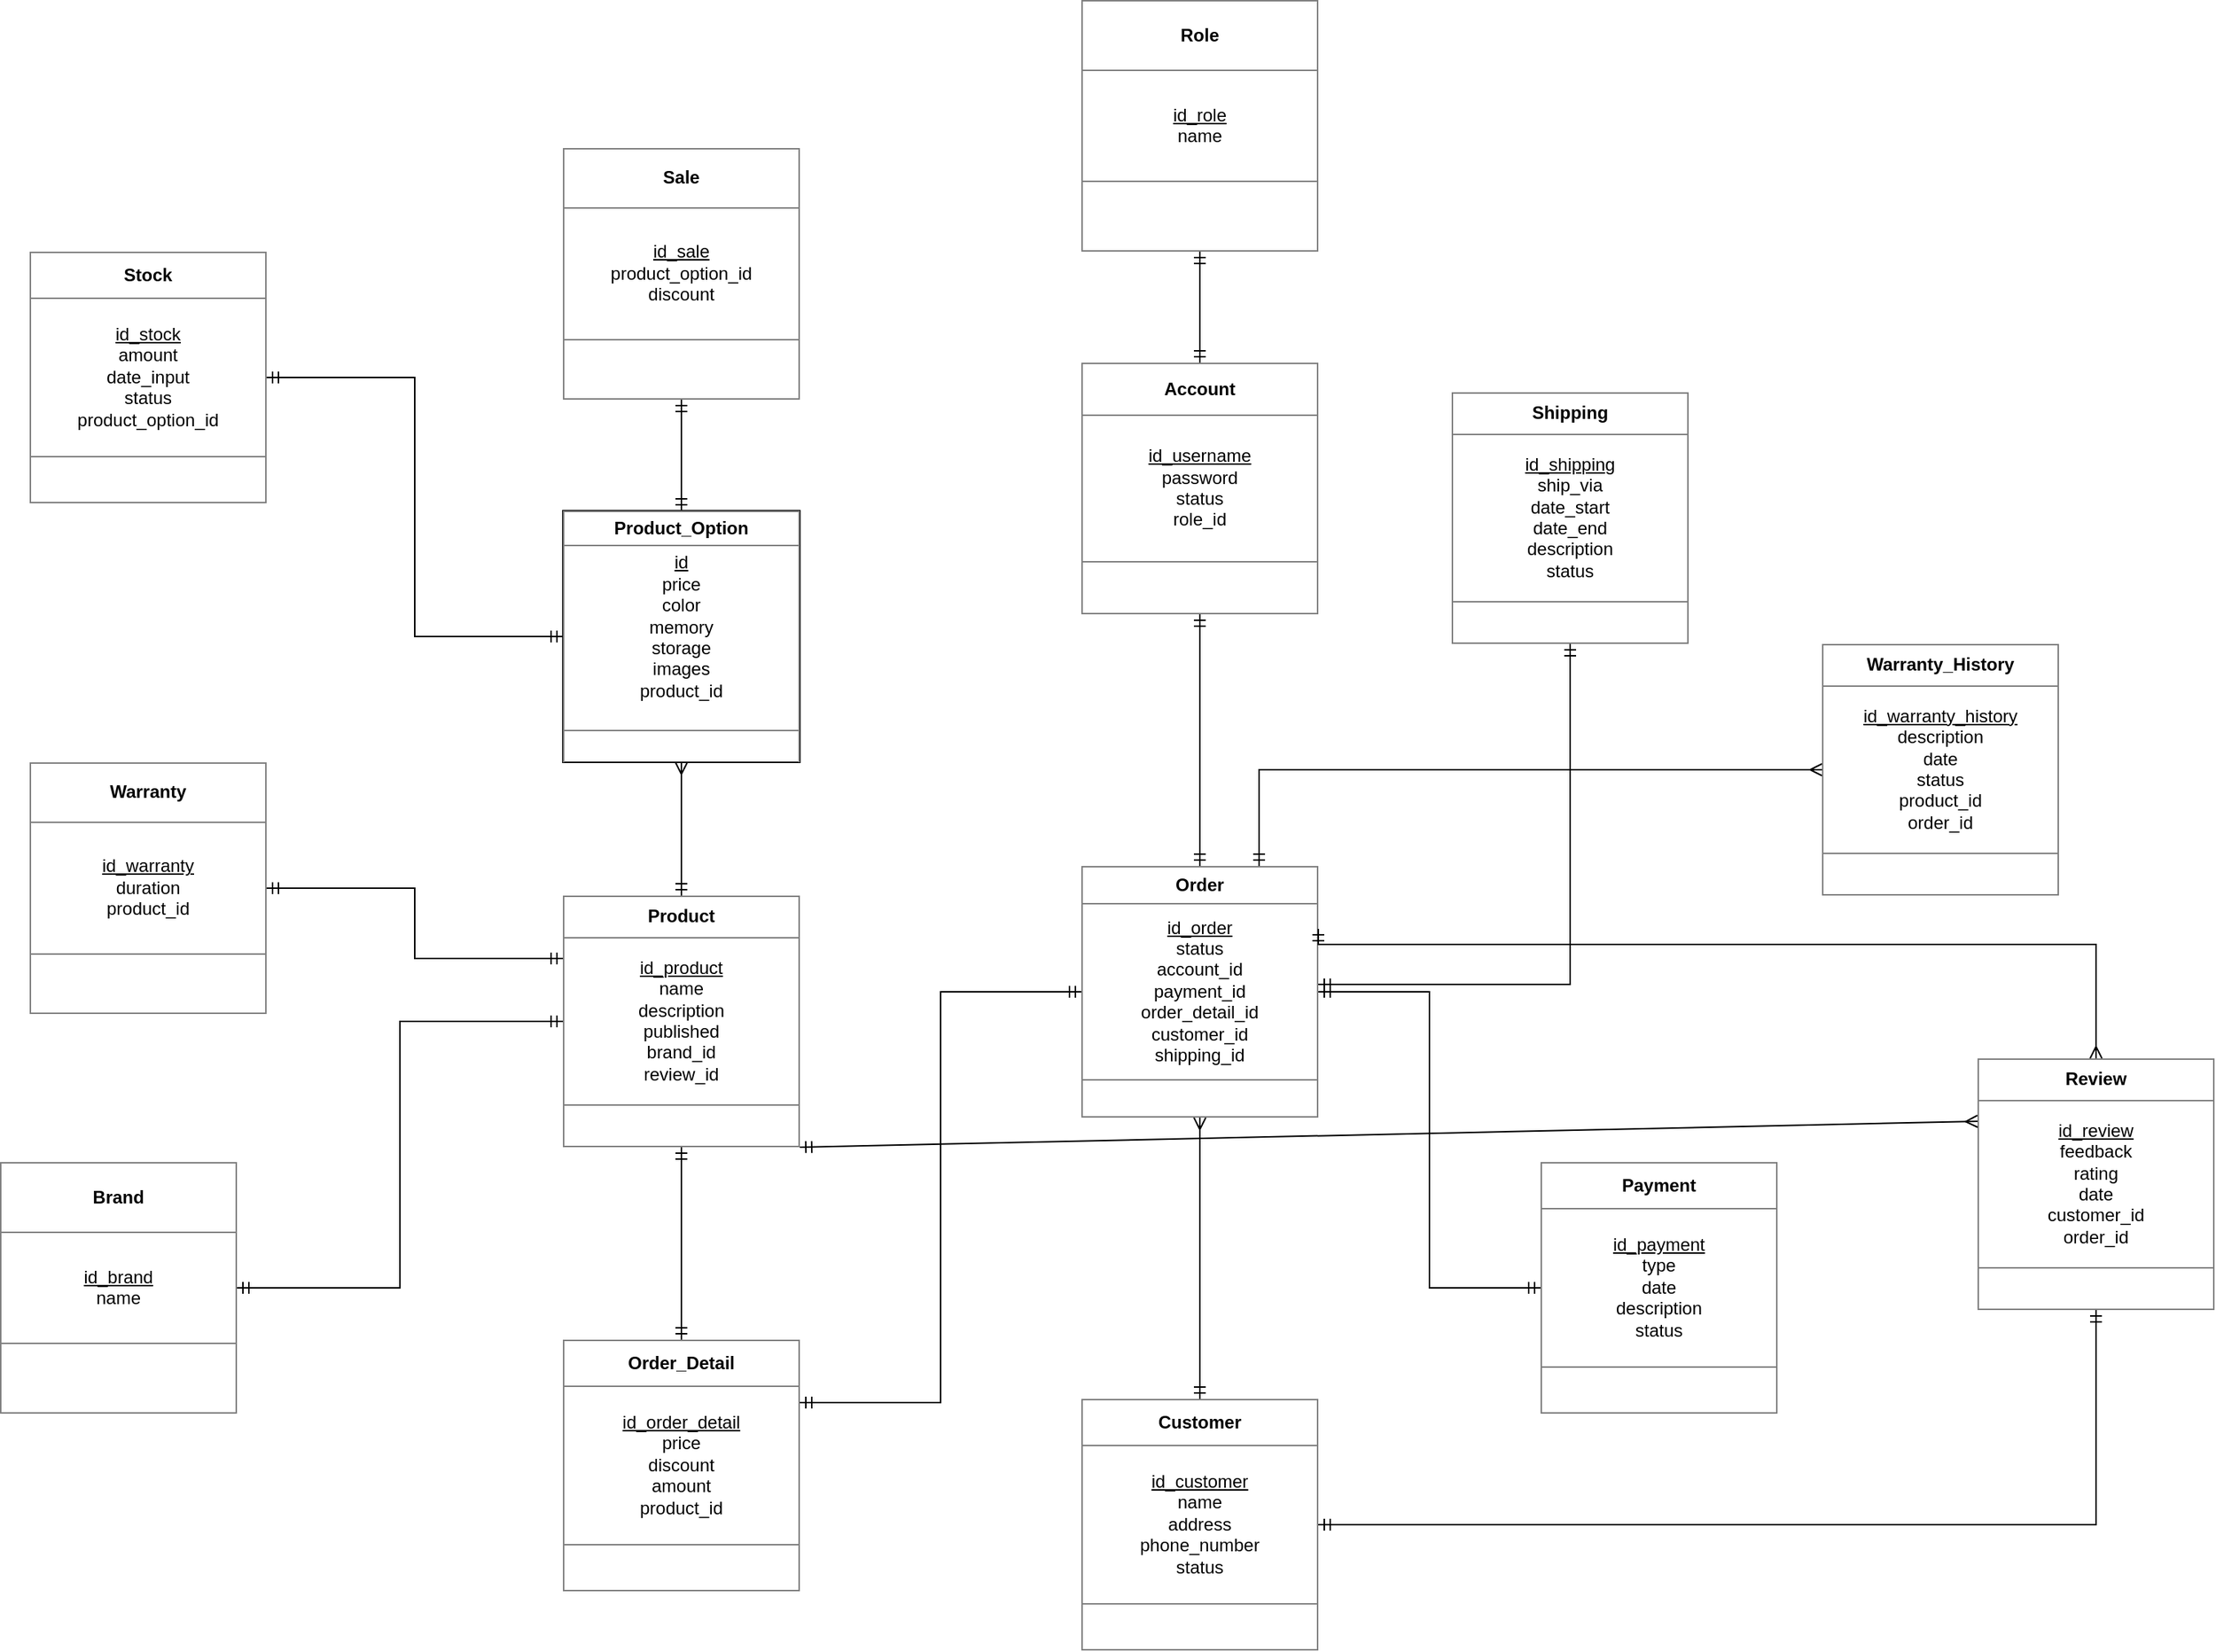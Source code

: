 <mxfile version="14.9.2" type="device"><diagram id="R2lEEEUBdFMjLlhIrx00" name="Page-1"><mxGraphModel dx="2272" dy="1862" grid="1" gridSize="10" guides="1" tooltips="1" connect="1" arrows="1" fold="1" page="1" pageScale="1" pageWidth="850" pageHeight="1100" math="0" shadow="0" extFonts="Permanent Marker^https://fonts.googleapis.com/css?family=Permanent+Marker"><root><mxCell id="0"/><mxCell id="1" parent="0"/><mxCell id="iaHkd5O7HGC5Kf0xt7lK-5" style="edgeStyle=orthogonalEdgeStyle;rounded=0;orthogonalLoop=1;jettySize=auto;html=1;entryX=1;entryY=0.5;entryDx=0;entryDy=0;endArrow=ERmandOne;endFill=0;startArrow=ERmandOne;startFill=0;" parent="1" source="0hcg3oP5PVxRDxqWiHek-1" target="0hcg3oP5PVxRDxqWiHek-6" edge="1"><mxGeometry relative="1" as="geometry"/></mxCell><mxCell id="iaHkd5O7HGC5Kf0xt7lK-6" style="edgeStyle=orthogonalEdgeStyle;rounded=0;orthogonalLoop=1;jettySize=auto;html=1;entryX=0.5;entryY=0;entryDx=0;entryDy=0;endArrow=ERmandOne;endFill=0;startArrow=ERmandOne;startFill=0;" parent="1" source="0hcg3oP5PVxRDxqWiHek-1" target="0hcg3oP5PVxRDxqWiHek-8" edge="1"><mxGeometry relative="1" as="geometry"/></mxCell><mxCell id="0Z--iHKBXAdJQdCmwTEL-25" style="edgeStyle=orthogonalEdgeStyle;rounded=0;orthogonalLoop=1;jettySize=auto;html=1;endArrow=ERmany;endFill=0;startArrow=ERmandOne;startFill=0;" parent="1" source="0hcg3oP5PVxRDxqWiHek-1" target="0hcg3oP5PVxRDxqWiHek-7" edge="1"><mxGeometry relative="1" as="geometry"/></mxCell><mxCell id="0hcg3oP5PVxRDxqWiHek-1" value="&lt;table border=&quot;1&quot; width=&quot;100%&quot; cellpadding=&quot;4&quot; style=&quot;width: 100% ; height: 100% ; border-collapse: collapse&quot;&gt;&lt;tbody&gt;&lt;tr&gt;&lt;th align=&quot;center&quot;&gt;Product&lt;br&gt;&lt;/th&gt;&lt;/tr&gt;&lt;tr&gt;&lt;td align=&quot;center&quot;&gt;&lt;u&gt;id_product&lt;/u&gt;&lt;br&gt;name&lt;br&gt;description&lt;br&gt;published&lt;br&gt;brand_id&lt;br&gt;review_id&lt;/td&gt;&lt;/tr&gt;&lt;tr&gt;&lt;td align=&quot;center&quot;&gt;&lt;br&gt;&lt;/td&gt;&lt;/tr&gt;&lt;/tbody&gt;&lt;/table&gt;" style="text;html=1;strokeColor=none;fillColor=none;overflow=fill;" parent="1" vertex="1"><mxGeometry x="320" y="-370" width="160" height="170" as="geometry"/></mxCell><mxCell id="0hcg3oP5PVxRDxqWiHek-2" value="&lt;table border=&quot;1&quot; width=&quot;100%&quot; cellpadding=&quot;4&quot; style=&quot;width: 100% ; height: 100% ; border-collapse: collapse&quot;&gt;&lt;tbody&gt;&lt;tr&gt;&lt;th align=&quot;center&quot;&gt;Stock&lt;br&gt;&lt;/th&gt;&lt;/tr&gt;&lt;tr&gt;&lt;td align=&quot;center&quot;&gt;&lt;u&gt;id_stock&lt;/u&gt;&lt;br&gt;amount&lt;br&gt;date_input&lt;br&gt;status&lt;br&gt;product_option_id&lt;/td&gt;&lt;/tr&gt;&lt;tr&gt;&lt;td align=&quot;center&quot;&gt;&lt;br&gt;&lt;/td&gt;&lt;/tr&gt;&lt;/tbody&gt;&lt;/table&gt;" style="text;html=1;strokeColor=none;fillColor=none;overflow=fill;" parent="1" vertex="1"><mxGeometry x="-40" y="-805" width="160" height="170" as="geometry"/></mxCell><mxCell id="iaHkd5O7HGC5Kf0xt7lK-8" style="edgeStyle=orthogonalEdgeStyle;rounded=0;orthogonalLoop=1;jettySize=auto;html=1;endArrow=ERmandOne;endFill=0;entryX=1;entryY=0.25;entryDx=0;entryDy=0;startArrow=ERmandOne;startFill=0;" parent="1" source="0hcg3oP5PVxRDxqWiHek-3" target="0hcg3oP5PVxRDxqWiHek-8" edge="1"><mxGeometry relative="1" as="geometry"><mxPoint x="530" y="-40" as="targetPoint"/></mxGeometry></mxCell><mxCell id="vykoVcD3E3ZxuonVW1tA-3" style="edgeStyle=orthogonalEdgeStyle;rounded=0;orthogonalLoop=1;jettySize=auto;html=1;entryX=0;entryY=0.5;entryDx=0;entryDy=0;endArrow=ERmandOne;endFill=0;startArrow=ERmandOne;startFill=0;" parent="1" source="0hcg3oP5PVxRDxqWiHek-3" target="vykoVcD3E3ZxuonVW1tA-1" edge="1"><mxGeometry relative="1" as="geometry"/></mxCell><mxCell id="yHhp5XX-0Ark1ohEXx26-3" style="edgeStyle=orthogonalEdgeStyle;rounded=0;orthogonalLoop=1;jettySize=auto;html=1;entryX=0.5;entryY=1;entryDx=0;entryDy=0;endArrow=ERmandOne;endFill=0;startArrow=ERmandOne;startFill=0;" parent="1" source="0hcg3oP5PVxRDxqWiHek-3" target="yHhp5XX-0Ark1ohEXx26-2" edge="1"><mxGeometry relative="1" as="geometry"><Array as="points"><mxPoint x="1000" y="-310"/></Array></mxGeometry></mxCell><mxCell id="0Z--iHKBXAdJQdCmwTEL-28" style="edgeStyle=orthogonalEdgeStyle;rounded=0;orthogonalLoop=1;jettySize=auto;html=1;entryX=0.5;entryY=0;entryDx=0;entryDy=0;startArrow=ERmany;startFill=0;endArrow=ERmandOne;endFill=0;" parent="1" source="0hcg3oP5PVxRDxqWiHek-3" target="0hcg3oP5PVxRDxqWiHek-4" edge="1"><mxGeometry relative="1" as="geometry"/></mxCell><mxCell id="0hcg3oP5PVxRDxqWiHek-3" value="&lt;table border=&quot;1&quot; width=&quot;100%&quot; cellpadding=&quot;4&quot; style=&quot;width: 100% ; height: 100% ; border-collapse: collapse&quot;&gt;&lt;tbody&gt;&lt;tr&gt;&lt;th align=&quot;center&quot;&gt;Order&lt;/th&gt;&lt;/tr&gt;&lt;tr&gt;&lt;td align=&quot;center&quot;&gt;&lt;u&gt;id_order&lt;/u&gt;&lt;br&gt;status&lt;br&gt;account_id&lt;br&gt;payment_id&lt;br&gt;order_detail_id&lt;br&gt;customer_id&lt;br&gt;shipping_id&lt;/td&gt;&lt;/tr&gt;&lt;tr&gt;&lt;td align=&quot;center&quot;&gt;&lt;br&gt;&lt;/td&gt;&lt;/tr&gt;&lt;/tbody&gt;&lt;/table&gt;" style="text;html=1;strokeColor=none;fillColor=none;overflow=fill;" parent="1" vertex="1"><mxGeometry x="670" y="-390" width="160" height="170" as="geometry"/></mxCell><mxCell id="iaHkd5O7HGC5Kf0xt7lK-14" style="edgeStyle=orthogonalEdgeStyle;rounded=0;orthogonalLoop=1;jettySize=auto;html=1;exitX=1;exitY=0.5;exitDx=0;exitDy=0;entryX=0.5;entryY=1;entryDx=0;entryDy=0;endArrow=ERmandOne;endFill=0;startArrow=ERmandOne;startFill=0;" parent="1" source="0hcg3oP5PVxRDxqWiHek-4" target="iaHkd5O7HGC5Kf0xt7lK-12" edge="1"><mxGeometry relative="1" as="geometry"/></mxCell><mxCell id="0hcg3oP5PVxRDxqWiHek-4" value="&lt;table border=&quot;1&quot; width=&quot;100%&quot; cellpadding=&quot;4&quot; style=&quot;width: 100% ; height: 100% ; border-collapse: collapse&quot;&gt;&lt;tbody&gt;&lt;tr&gt;&lt;th align=&quot;center&quot;&gt;Customer&lt;/th&gt;&lt;/tr&gt;&lt;tr&gt;&lt;td align=&quot;center&quot;&gt;&lt;u&gt;id_customer&lt;/u&gt;&lt;br&gt;name&lt;br&gt;address&lt;br&gt;phone_number&lt;br&gt;status&lt;/td&gt;&lt;/tr&gt;&lt;tr&gt;&lt;td align=&quot;center&quot;&gt;&lt;br&gt;&lt;/td&gt;&lt;/tr&gt;&lt;/tbody&gt;&lt;/table&gt;" style="text;html=1;strokeColor=none;fillColor=none;overflow=fill;" parent="1" vertex="1"><mxGeometry x="670" y="-30" width="160" height="170" as="geometry"/></mxCell><mxCell id="iaHkd5O7HGC5Kf0xt7lK-10" style="edgeStyle=orthogonalEdgeStyle;rounded=0;orthogonalLoop=1;jettySize=auto;html=1;endArrow=ERmandOne;endFill=0;startArrow=ERmandOne;startFill=0;" parent="1" source="0hcg3oP5PVxRDxqWiHek-5" target="0hcg3oP5PVxRDxqWiHek-3" edge="1"><mxGeometry relative="1" as="geometry"/></mxCell><mxCell id="vykoVcD3E3ZxuonVW1tA-7" style="edgeStyle=orthogonalEdgeStyle;rounded=0;orthogonalLoop=1;jettySize=auto;html=1;entryX=0.5;entryY=1;entryDx=0;entryDy=0;endArrow=ERmandOne;endFill=0;startArrow=ERmandOne;startFill=0;" parent="1" source="0hcg3oP5PVxRDxqWiHek-5" target="vykoVcD3E3ZxuonVW1tA-4" edge="1"><mxGeometry relative="1" as="geometry"/></mxCell><mxCell id="0hcg3oP5PVxRDxqWiHek-5" value="&lt;table border=&quot;1&quot; width=&quot;100%&quot; cellpadding=&quot;4&quot; style=&quot;width: 100% ; height: 100% ; border-collapse: collapse&quot;&gt;&lt;tbody&gt;&lt;tr&gt;&lt;th align=&quot;center&quot;&gt;Account&lt;/th&gt;&lt;/tr&gt;&lt;tr&gt;&lt;td align=&quot;center&quot;&gt;&lt;u&gt;id_username&lt;/u&gt;&lt;br&gt;password&lt;br&gt;status&lt;br&gt;role_id&lt;br&gt;&lt;/td&gt;&lt;/tr&gt;&lt;tr&gt;&lt;td align=&quot;center&quot;&gt;&lt;br&gt;&lt;/td&gt;&lt;/tr&gt;&lt;/tbody&gt;&lt;/table&gt;" style="text;html=1;strokeColor=none;fillColor=none;overflow=fill;" parent="1" vertex="1"><mxGeometry x="670" y="-730" width="160" height="170" as="geometry"/></mxCell><mxCell id="0hcg3oP5PVxRDxqWiHek-6" value="&lt;table border=&quot;1&quot; width=&quot;100%&quot; cellpadding=&quot;4&quot; style=&quot;width: 100% ; height: 100% ; border-collapse: collapse&quot;&gt;&lt;tbody&gt;&lt;tr&gt;&lt;th align=&quot;center&quot;&gt;Brand&lt;/th&gt;&lt;/tr&gt;&lt;tr&gt;&lt;td align=&quot;center&quot;&gt;&lt;u&gt;id_brand&lt;/u&gt;&lt;br&gt;name&lt;br&gt;&lt;/td&gt;&lt;/tr&gt;&lt;tr&gt;&lt;td align=&quot;center&quot;&gt;&lt;br&gt;&lt;/td&gt;&lt;/tr&gt;&lt;/tbody&gt;&lt;/table&gt;" style="text;html=1;strokeColor=none;fillColor=none;overflow=fill;" parent="1" vertex="1"><mxGeometry x="-60" y="-190" width="160" height="170" as="geometry"/></mxCell><mxCell id="0Z--iHKBXAdJQdCmwTEL-26" style="edgeStyle=orthogonalEdgeStyle;rounded=0;orthogonalLoop=1;jettySize=auto;html=1;entryX=1;entryY=0.5;entryDx=0;entryDy=0;startArrow=ERmandOne;startFill=0;endArrow=ERmandOne;endFill=0;" parent="1" source="0hcg3oP5PVxRDxqWiHek-7" target="0hcg3oP5PVxRDxqWiHek-2" edge="1"><mxGeometry relative="1" as="geometry"/></mxCell><mxCell id="0hcg3oP5PVxRDxqWiHek-7" value="&lt;table border=&quot;1&quot; width=&quot;100%&quot; cellpadding=&quot;4&quot; style=&quot;width: 100% ; height: 100% ; border-collapse: collapse&quot;&gt;&lt;tbody&gt;&lt;tr&gt;&lt;th align=&quot;center&quot;&gt;Product_Option&lt;br&gt;&lt;/th&gt;&lt;/tr&gt;&lt;tr&gt;&lt;td align=&quot;center&quot;&gt;&lt;u&gt;id&lt;/u&gt;&lt;br&gt;price&lt;br&gt;color&lt;br&gt;memory&lt;br&gt;storage&lt;br&gt;images&lt;br&gt;product_id&lt;br&gt;&lt;br&gt;&lt;/td&gt;&lt;/tr&gt;&lt;tr&gt;&lt;td align=&quot;center&quot;&gt;&lt;br&gt;&lt;/td&gt;&lt;/tr&gt;&lt;/tbody&gt;&lt;/table&gt;" style="text;html=1;fillColor=none;overflow=fill;strokeColor=#000000;" parent="1" vertex="1"><mxGeometry x="320" y="-630" width="160" height="170" as="geometry"/></mxCell><mxCell id="0hcg3oP5PVxRDxqWiHek-8" value="&lt;table border=&quot;1&quot; width=&quot;100%&quot; cellpadding=&quot;4&quot; style=&quot;width: 100% ; height: 100% ; border-collapse: collapse&quot;&gt;&lt;tbody&gt;&lt;tr&gt;&lt;th align=&quot;center&quot;&gt;Order_Detail&lt;/th&gt;&lt;/tr&gt;&lt;tr&gt;&lt;td align=&quot;center&quot;&gt;&lt;u&gt;id_order_detail&lt;/u&gt;&lt;u&gt;&lt;br&gt;&lt;/u&gt;price&lt;br&gt;discount&lt;br&gt;amount&lt;br&gt;product_id&lt;br&gt;&lt;/td&gt;&lt;/tr&gt;&lt;tr&gt;&lt;td align=&quot;center&quot;&gt;&lt;br&gt;&lt;/td&gt;&lt;/tr&gt;&lt;/tbody&gt;&lt;/table&gt;" style="text;html=1;strokeColor=none;fillColor=none;overflow=fill;" parent="1" vertex="1"><mxGeometry x="320" y="-70" width="160" height="170" as="geometry"/></mxCell><mxCell id="iaHkd5O7HGC5Kf0xt7lK-15" style="edgeStyle=orthogonalEdgeStyle;rounded=0;orthogonalLoop=1;jettySize=auto;html=1;entryX=1;entryY=0.25;entryDx=0;entryDy=0;endArrow=ERmandOne;endFill=0;startArrow=ERmany;startFill=0;" parent="1" source="iaHkd5O7HGC5Kf0xt7lK-12" target="0hcg3oP5PVxRDxqWiHek-3" edge="1"><mxGeometry relative="1" as="geometry"><Array as="points"><mxPoint x="1170" y="-337"/><mxPoint x="1170" y="-337"/></Array></mxGeometry></mxCell><mxCell id="iaHkd5O7HGC5Kf0xt7lK-12" value="&lt;table border=&quot;1&quot; width=&quot;100%&quot; cellpadding=&quot;4&quot; style=&quot;width: 100% ; height: 100% ; border-collapse: collapse&quot;&gt;&lt;tbody&gt;&lt;tr&gt;&lt;th align=&quot;center&quot;&gt;Review&lt;/th&gt;&lt;/tr&gt;&lt;tr&gt;&lt;td align=&quot;center&quot;&gt;&lt;u&gt;id_review&lt;br&gt;&lt;/u&gt;feedback&lt;br&gt;rating&lt;br&gt;date&lt;br&gt;customer_id&lt;br&gt;order_id&lt;br&gt;&lt;/td&gt;&lt;/tr&gt;&lt;tr&gt;&lt;td align=&quot;center&quot;&gt;&lt;br&gt;&lt;/td&gt;&lt;/tr&gt;&lt;/tbody&gt;&lt;/table&gt;" style="text;html=1;strokeColor=none;fillColor=none;overflow=fill;" parent="1" vertex="1"><mxGeometry x="1275" y="-260" width="160" height="170" as="geometry"/></mxCell><mxCell id="nx4K_AqaRu2qHz77RYXO-1" value="&lt;table border=&quot;1&quot; width=&quot;100%&quot; cellpadding=&quot;4&quot; style=&quot;width: 100% ; height: 100% ; border-collapse: collapse&quot;&gt;&lt;tbody&gt;&lt;tr&gt;&lt;th align=&quot;center&quot;&gt;Sale&lt;/th&gt;&lt;/tr&gt;&lt;tr&gt;&lt;td align=&quot;center&quot;&gt;&lt;u&gt;id_sale&lt;/u&gt;&lt;br&gt;product_option_id&lt;br&gt;discount&lt;br&gt;&lt;/td&gt;&lt;/tr&gt;&lt;tr&gt;&lt;td align=&quot;center&quot;&gt;&lt;br&gt;&lt;/td&gt;&lt;/tr&gt;&lt;/tbody&gt;&lt;/table&gt;" style="text;html=1;strokeColor=none;fillColor=none;overflow=fill;" parent="1" vertex="1"><mxGeometry x="320" y="-875" width="160" height="170" as="geometry"/></mxCell><mxCell id="nx4K_AqaRu2qHz77RYXO-2" value="" style="endArrow=ERmandOne;html=1;entryX=0.5;entryY=1;entryDx=0;entryDy=0;exitX=0.5;exitY=0;exitDx=0;exitDy=0;startArrow=ERmandOne;startFill=0;endFill=0;" parent="1" source="0hcg3oP5PVxRDxqWiHek-7" target="nx4K_AqaRu2qHz77RYXO-1" edge="1"><mxGeometry width="50" height="50" relative="1" as="geometry"><mxPoint x="395" y="-630" as="sourcePoint"/><mxPoint x="445" y="-680" as="targetPoint"/></mxGeometry></mxCell><mxCell id="vykoVcD3E3ZxuonVW1tA-1" value="&lt;table border=&quot;1&quot; width=&quot;100%&quot; cellpadding=&quot;4&quot; style=&quot;width: 100% ; height: 100% ; border-collapse: collapse&quot;&gt;&lt;tbody&gt;&lt;tr&gt;&lt;th align=&quot;center&quot;&gt;Payment&lt;/th&gt;&lt;/tr&gt;&lt;tr&gt;&lt;td align=&quot;center&quot;&gt;&lt;u&gt;id_payment&lt;/u&gt;&lt;br&gt;type&lt;br&gt;date&lt;br&gt;description&lt;br&gt;status&lt;/td&gt;&lt;/tr&gt;&lt;tr&gt;&lt;td align=&quot;center&quot;&gt;&lt;br&gt;&lt;/td&gt;&lt;/tr&gt;&lt;/tbody&gt;&lt;/table&gt;" style="text;html=1;strokeColor=none;fillColor=none;overflow=fill;" parent="1" vertex="1"><mxGeometry x="980" y="-190" width="160" height="170" as="geometry"/></mxCell><mxCell id="vykoVcD3E3ZxuonVW1tA-4" value="&lt;table border=&quot;1&quot; width=&quot;100%&quot; cellpadding=&quot;4&quot; style=&quot;width: 100% ; height: 100% ; border-collapse: collapse&quot;&gt;&lt;tbody&gt;&lt;tr&gt;&lt;th align=&quot;center&quot;&gt;Role&lt;/th&gt;&lt;/tr&gt;&lt;tr&gt;&lt;td align=&quot;center&quot;&gt;&lt;u&gt;id_role&lt;/u&gt;&lt;br&gt;name&lt;br&gt;&lt;/td&gt;&lt;/tr&gt;&lt;tr&gt;&lt;td align=&quot;center&quot;&gt;&lt;br&gt;&lt;/td&gt;&lt;/tr&gt;&lt;/tbody&gt;&lt;/table&gt;" style="text;html=1;strokeColor=none;fillColor=none;overflow=fill;" parent="1" vertex="1"><mxGeometry x="670" y="-975" width="160" height="170" as="geometry"/></mxCell><mxCell id="0Z--iHKBXAdJQdCmwTEL-27" style="edgeStyle=orthogonalEdgeStyle;rounded=0;orthogonalLoop=1;jettySize=auto;html=1;entryX=0;entryY=0.25;entryDx=0;entryDy=0;startArrow=ERmandOne;startFill=0;endArrow=ERmandOne;endFill=0;" parent="1" source="vykoVcD3E3ZxuonVW1tA-8" target="0hcg3oP5PVxRDxqWiHek-1" edge="1"><mxGeometry relative="1" as="geometry"/></mxCell><mxCell id="vykoVcD3E3ZxuonVW1tA-8" value="&lt;table border=&quot;1&quot; width=&quot;100%&quot; cellpadding=&quot;4&quot; style=&quot;width: 100% ; height: 100% ; border-collapse: collapse&quot;&gt;&lt;tbody&gt;&lt;tr&gt;&lt;th align=&quot;center&quot;&gt;Warranty&lt;/th&gt;&lt;/tr&gt;&lt;tr&gt;&lt;td align=&quot;center&quot;&gt;&lt;u&gt;id_warranty&lt;/u&gt;&lt;br&gt;duration&lt;br&gt;product_id&lt;/td&gt;&lt;/tr&gt;&lt;tr&gt;&lt;td align=&quot;center&quot;&gt;&lt;br&gt;&lt;/td&gt;&lt;/tr&gt;&lt;/tbody&gt;&lt;/table&gt;" style="text;html=1;strokeColor=none;fillColor=none;overflow=fill;" parent="1" vertex="1"><mxGeometry x="-40" y="-460" width="160" height="170" as="geometry"/></mxCell><mxCell id="0Z--iHKBXAdJQdCmwTEL-29" style="edgeStyle=orthogonalEdgeStyle;rounded=0;orthogonalLoop=1;jettySize=auto;html=1;entryX=0.75;entryY=0;entryDx=0;entryDy=0;startArrow=ERmany;startFill=0;endArrow=ERmandOne;endFill=0;" parent="1" source="vykoVcD3E3ZxuonVW1tA-12" target="0hcg3oP5PVxRDxqWiHek-3" edge="1"><mxGeometry relative="1" as="geometry"/></mxCell><mxCell id="vykoVcD3E3ZxuonVW1tA-12" value="&lt;table border=&quot;1&quot; width=&quot;100%&quot; cellpadding=&quot;4&quot; style=&quot;width: 100% ; height: 100% ; border-collapse: collapse&quot;&gt;&lt;tbody&gt;&lt;tr&gt;&lt;th align=&quot;center&quot;&gt;Warranty_History&lt;/th&gt;&lt;/tr&gt;&lt;tr&gt;&lt;td align=&quot;center&quot;&gt;&lt;u&gt;id_warranty_history&lt;/u&gt;&lt;br&gt;description&lt;br&gt;date&lt;br&gt;status&lt;br&gt;product_id&lt;br&gt;order_id&lt;/td&gt;&lt;/tr&gt;&lt;tr&gt;&lt;td align=&quot;center&quot;&gt;&lt;br&gt;&lt;/td&gt;&lt;/tr&gt;&lt;/tbody&gt;&lt;/table&gt;" style="text;html=1;strokeColor=none;fillColor=none;overflow=fill;" parent="1" vertex="1"><mxGeometry x="1170" y="-540" width="160" height="170" as="geometry"/></mxCell><mxCell id="yHhp5XX-0Ark1ohEXx26-2" value="&lt;table border=&quot;1&quot; width=&quot;100%&quot; cellpadding=&quot;4&quot; style=&quot;width: 100% ; height: 100% ; border-collapse: collapse&quot;&gt;&lt;tbody&gt;&lt;tr&gt;&lt;th align=&quot;center&quot;&gt;Shipping&lt;/th&gt;&lt;/tr&gt;&lt;tr&gt;&lt;td align=&quot;center&quot;&gt;&lt;u&gt;id_shipping&lt;/u&gt;&lt;br&gt;ship_via&lt;br&gt;date_start&lt;br&gt;date_end&lt;br&gt;description&lt;br&gt;status&lt;/td&gt;&lt;/tr&gt;&lt;tr&gt;&lt;td align=&quot;center&quot;&gt;&lt;br&gt;&lt;/td&gt;&lt;/tr&gt;&lt;/tbody&gt;&lt;/table&gt;" style="text;html=1;strokeColor=none;fillColor=none;overflow=fill;" parent="1" vertex="1"><mxGeometry x="920" y="-710" width="160" height="170" as="geometry"/></mxCell><mxCell id="c9P5PYZ8FLC_5vAkvrBH-4" value="" style="endArrow=ERmany;html=1;entryX=0;entryY=0.25;entryDx=0;entryDy=0;exitX=1;exitY=1;exitDx=0;exitDy=0;startArrow=ERmandOne;startFill=0;endFill=0;" parent="1" source="0hcg3oP5PVxRDxqWiHek-1" target="iaHkd5O7HGC5Kf0xt7lK-12" edge="1"><mxGeometry width="50" height="50" relative="1" as="geometry"><mxPoint x="780" y="-180" as="sourcePoint"/><mxPoint x="830" y="-230" as="targetPoint"/></mxGeometry></mxCell></root></mxGraphModel></diagram></mxfile>
